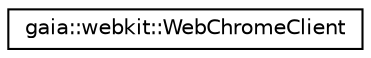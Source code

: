 digraph G
{
  edge [fontname="Helvetica",fontsize="10",labelfontname="Helvetica",labelfontsize="10"];
  node [fontname="Helvetica",fontsize="10",shape=record];
  rankdir=LR;
  Node1 [label="gaia::webkit::WebChromeClient",height=0.2,width=0.4,color="black", fillcolor="white", style="filled",URL="$db/d2c/classgaia_1_1webkit_1_1_web_chrome_client.html"];
}
